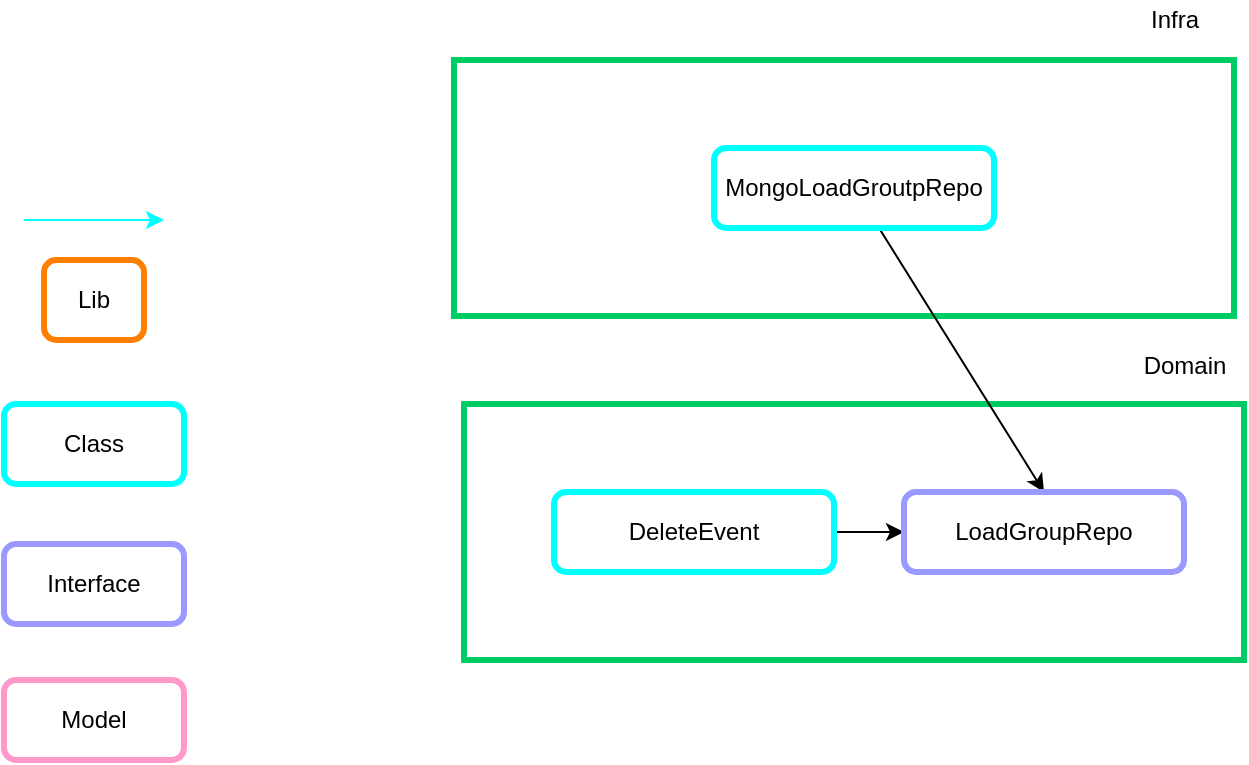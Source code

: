<mxfile>
    <diagram id="YjR4OtMVGLBkvg9cxg-1" name="Page-1">
        <mxGraphModel dx="409" dy="1413" grid="1" gridSize="10" guides="1" tooltips="1" connect="1" arrows="1" fold="1" page="1" pageScale="1" pageWidth="850" pageHeight="1100" math="0" shadow="0">
            <root>
                <mxCell id="0"/>
                <mxCell id="1" parent="0"/>
                <mxCell id="9" value="" style="rounded=0;whiteSpace=wrap;html=1;strokeColor=#00CC66;strokeWidth=3;" parent="1" vertex="1">
                    <mxGeometry x="240" y="122" width="390" height="128" as="geometry"/>
                </mxCell>
                <mxCell id="13" value="" style="rounded=0;whiteSpace=wrap;html=1;strokeColor=#00CC66;strokeWidth=3;" vertex="1" parent="1">
                    <mxGeometry x="235" y="-50" width="390" height="128" as="geometry"/>
                </mxCell>
                <mxCell id="2" value="" style="endArrow=classic;html=1;fillColor=#1ba1e2;strokeColor=#00FFFF;" parent="1" edge="1">
                    <mxGeometry width="50" height="50" relative="1" as="geometry">
                        <mxPoint x="20" y="30" as="sourcePoint"/>
                        <mxPoint x="90" y="30" as="targetPoint"/>
                    </mxGeometry>
                </mxCell>
                <mxCell id="3" value="Lib" style="rounded=1;whiteSpace=wrap;html=1;strokeColor=#FF8000;strokeWidth=3;" parent="1" vertex="1">
                    <mxGeometry x="30" y="50" width="50" height="40" as="geometry"/>
                </mxCell>
                <mxCell id="4" value="Class" style="whiteSpace=wrap;html=1;strokeColor=#00FFFF;rounded=1;strokeWidth=3;" parent="1" vertex="1">
                    <mxGeometry x="10" y="122" width="90" height="40" as="geometry"/>
                </mxCell>
                <mxCell id="6" value="Interface" style="whiteSpace=wrap;html=1;strokeColor=#9999FF;rounded=1;strokeWidth=3;" parent="1" vertex="1">
                    <mxGeometry x="10" y="192" width="90" height="40" as="geometry"/>
                </mxCell>
                <mxCell id="8" value="Model" style="whiteSpace=wrap;html=1;strokeColor=#FF99CC;rounded=1;strokeWidth=3;" parent="1" vertex="1">
                    <mxGeometry x="10" y="260" width="90" height="40" as="geometry"/>
                </mxCell>
                <mxCell id="10" value="Domain" style="text;html=1;align=center;verticalAlign=middle;resizable=0;points=[];autosize=1;strokeColor=none;fillColor=none;" parent="1" vertex="1">
                    <mxGeometry x="570" y="93" width="60" height="20" as="geometry"/>
                </mxCell>
                <mxCell id="19" style="edgeStyle=none;html=1;entryX=0;entryY=0.5;entryDx=0;entryDy=0;" edge="1" parent="1" source="11" target="17">
                    <mxGeometry relative="1" as="geometry"/>
                </mxCell>
                <mxCell id="11" value="DeleteEvent" style="whiteSpace=wrap;html=1;strokeColor=#00FFFF;rounded=1;strokeWidth=3;" parent="1" vertex="1">
                    <mxGeometry x="285" y="166" width="140" height="40" as="geometry"/>
                </mxCell>
                <mxCell id="18" style="edgeStyle=none;html=1;entryX=0.5;entryY=0;entryDx=0;entryDy=0;" edge="1" parent="1" source="12" target="17">
                    <mxGeometry relative="1" as="geometry"/>
                </mxCell>
                <mxCell id="12" value="MongoLoadGroutpRepo" style="whiteSpace=wrap;html=1;strokeColor=#00FFFF;rounded=1;strokeWidth=3;" vertex="1" parent="1">
                    <mxGeometry x="365" y="-6" width="140" height="40" as="geometry"/>
                </mxCell>
                <mxCell id="15" value="Infra" style="text;html=1;align=center;verticalAlign=middle;resizable=0;points=[];autosize=1;strokeColor=none;fillColor=none;" vertex="1" parent="1">
                    <mxGeometry x="575" y="-80" width="40" height="20" as="geometry"/>
                </mxCell>
                <mxCell id="17" value="LoadGroupRepo" style="whiteSpace=wrap;html=1;strokeColor=#9999FF;rounded=1;strokeWidth=3;" vertex="1" parent="1">
                    <mxGeometry x="460" y="166" width="140" height="40" as="geometry"/>
                </mxCell>
            </root>
        </mxGraphModel>
    </diagram>
</mxfile>